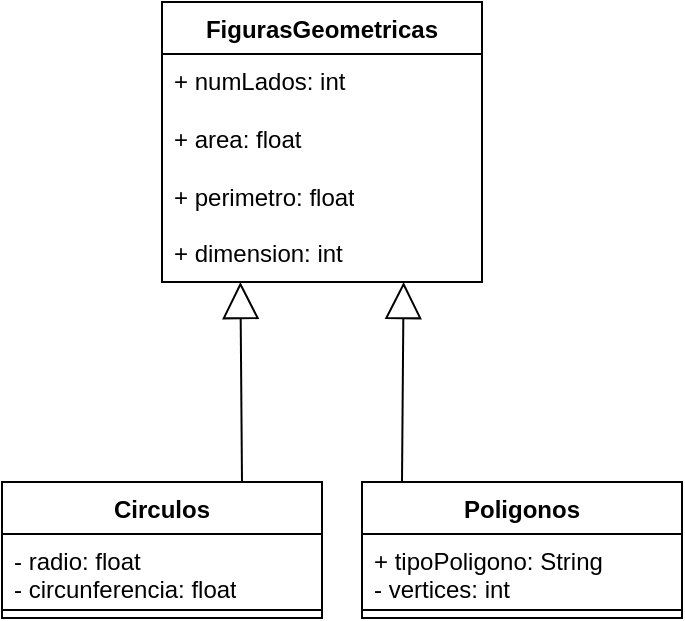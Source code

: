 <mxfile version="24.2.3" type="github">
  <diagram name="Page-1" id="rfV1JUcK2DbvvokDICaq">
    <mxGraphModel dx="1249" dy="581" grid="1" gridSize="10" guides="1" tooltips="1" connect="1" arrows="1" fold="1" page="1" pageScale="1" pageWidth="850" pageHeight="1100" math="0" shadow="0">
      <root>
        <mxCell id="0" />
        <mxCell id="1" parent="0" />
        <mxCell id="R1UovpLdG1uNpmU37-ZV-1" value="FigurasGeometricas" style="swimlane;fontStyle=1;align=center;verticalAlign=top;childLayout=stackLayout;horizontal=1;startSize=26;horizontalStack=0;resizeParent=1;resizeParentMax=0;resizeLast=0;collapsible=1;marginBottom=0;whiteSpace=wrap;html=1;" parent="1" vertex="1">
          <mxGeometry x="190" y="50" width="160" height="140" as="geometry" />
        </mxCell>
        <mxCell id="R1UovpLdG1uNpmU37-ZV-2" value="+ numLados: int&lt;div&gt;&lt;br&gt;&lt;/div&gt;&lt;div&gt;+ area: float&lt;/div&gt;&lt;div&gt;&lt;br&gt;&lt;/div&gt;&lt;div&gt;+ perimetro: float&lt;/div&gt;&lt;div&gt;&lt;br&gt;&lt;/div&gt;&lt;div&gt;+ dimension: int&lt;/div&gt;" style="text;strokeColor=none;fillColor=none;align=left;verticalAlign=top;spacingLeft=4;spacingRight=4;overflow=hidden;rotatable=0;points=[[0,0.5],[1,0.5]];portConstraint=eastwest;whiteSpace=wrap;html=1;" parent="R1UovpLdG1uNpmU37-ZV-1" vertex="1">
          <mxGeometry y="26" width="160" height="114" as="geometry" />
        </mxCell>
        <mxCell id="R1UovpLdG1uNpmU37-ZV-3" value="" style="line;strokeWidth=1;fillColor=none;align=left;verticalAlign=middle;spacingTop=-1;spacingLeft=3;spacingRight=3;rotatable=0;labelPosition=right;points=[];portConstraint=eastwest;strokeColor=inherit;" parent="R1UovpLdG1uNpmU37-ZV-1" vertex="1">
          <mxGeometry y="140" width="160" as="geometry" />
        </mxCell>
        <mxCell id="R1UovpLdG1uNpmU37-ZV-10" value="" style="endArrow=block;endSize=16;endFill=0;html=1;rounded=0;entryX=0.755;entryY=0;entryDx=0;entryDy=0;entryPerimeter=0;" parent="1" edge="1" target="R1UovpLdG1uNpmU37-ZV-3">
          <mxGeometry x="0.0" y="-30" width="160" relative="1" as="geometry">
            <mxPoint x="310" y="290" as="sourcePoint" />
            <mxPoint x="310" y="223.996" as="targetPoint" />
            <mxPoint as="offset" />
          </mxGeometry>
        </mxCell>
        <mxCell id="R1UovpLdG1uNpmU37-ZV-11" value="" style="endArrow=block;endSize=16;endFill=0;html=1;rounded=0;entryX=0.245;entryY=0;entryDx=0;entryDy=0;entryPerimeter=0;" parent="1" edge="1" target="R1UovpLdG1uNpmU37-ZV-3">
          <mxGeometry x="0.0" y="-30" width="160" relative="1" as="geometry">
            <mxPoint x="230" y="290" as="sourcePoint" />
            <mxPoint x="230" y="223.996" as="targetPoint" />
            <mxPoint as="offset" />
          </mxGeometry>
        </mxCell>
        <mxCell id="R1UovpLdG1uNpmU37-ZV-12" value="Circulos" style="swimlane;fontStyle=1;align=center;verticalAlign=top;childLayout=stackLayout;horizontal=1;startSize=26;horizontalStack=0;resizeParent=1;resizeParentMax=0;resizeLast=0;collapsible=1;marginBottom=0;whiteSpace=wrap;html=1;" parent="1" vertex="1">
          <mxGeometry x="110" y="290" width="160" height="68" as="geometry" />
        </mxCell>
        <mxCell id="R1UovpLdG1uNpmU37-ZV-13" value="- radio: float&lt;div&gt;- circunferencia: float&lt;/div&gt;" style="text;strokeColor=none;fillColor=none;align=left;verticalAlign=top;spacingLeft=4;spacingRight=4;overflow=hidden;rotatable=0;points=[[0,0.5],[1,0.5]];portConstraint=eastwest;whiteSpace=wrap;html=1;" parent="R1UovpLdG1uNpmU37-ZV-12" vertex="1">
          <mxGeometry y="26" width="160" height="34" as="geometry" />
        </mxCell>
        <mxCell id="R1UovpLdG1uNpmU37-ZV-14" value="" style="line;strokeWidth=1;fillColor=none;align=left;verticalAlign=middle;spacingTop=-1;spacingLeft=3;spacingRight=3;rotatable=0;labelPosition=right;points=[];portConstraint=eastwest;strokeColor=inherit;" parent="R1UovpLdG1uNpmU37-ZV-12" vertex="1">
          <mxGeometry y="60" width="160" height="8" as="geometry" />
        </mxCell>
        <mxCell id="R1UovpLdG1uNpmU37-ZV-16" value="Poligonos" style="swimlane;fontStyle=1;align=center;verticalAlign=top;childLayout=stackLayout;horizontal=1;startSize=26;horizontalStack=0;resizeParent=1;resizeParentMax=0;resizeLast=0;collapsible=1;marginBottom=0;whiteSpace=wrap;html=1;" parent="1" vertex="1">
          <mxGeometry x="290" y="290" width="160" height="68" as="geometry" />
        </mxCell>
        <mxCell id="R1UovpLdG1uNpmU37-ZV-17" value="+ tipoPoligono: String&lt;div&gt;- vertices: int&lt;/div&gt;" style="text;strokeColor=none;fillColor=none;align=left;verticalAlign=top;spacingLeft=4;spacingRight=4;overflow=hidden;rotatable=0;points=[[0,0.5],[1,0.5]];portConstraint=eastwest;whiteSpace=wrap;html=1;" parent="R1UovpLdG1uNpmU37-ZV-16" vertex="1">
          <mxGeometry y="26" width="160" height="34" as="geometry" />
        </mxCell>
        <mxCell id="R1UovpLdG1uNpmU37-ZV-18" value="" style="line;strokeWidth=1;fillColor=none;align=left;verticalAlign=middle;spacingTop=-1;spacingLeft=3;spacingRight=3;rotatable=0;labelPosition=right;points=[];portConstraint=eastwest;strokeColor=inherit;" parent="R1UovpLdG1uNpmU37-ZV-16" vertex="1">
          <mxGeometry y="60" width="160" height="8" as="geometry" />
        </mxCell>
      </root>
    </mxGraphModel>
  </diagram>
</mxfile>
